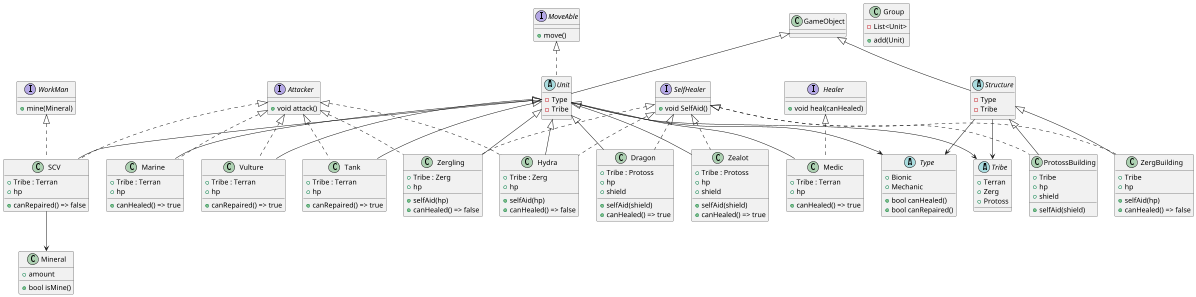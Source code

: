 @startuml
scale 0.5

class GameObject{
}

class Group {
  - List<Unit>
  + add(Unit)
}

abstract class Type {
 + Bionic
 + Mechanic


  +bool canHealed()
  +bool canRepaired()
}


abstract class Tribe {
 + Terran
 + Zerg
 + Protoss
}


abstract class Unit extends GameObject implements MoveAble{
  - Type
  - Tribe
}

interface MoveAble {
+move()
}

class Marine extends Unit implements Attacker{
+Tribe : Terran
    +hp
    + canHealed() => true
}
class Vulture extends Unit implements Attacker{
+Tribe : Terran
+hp
+ canRepaired() => true
}
class Tank extends Unit implements Attacker{
+Tribe : Terran
+hp
+ canRepaired() => true
}
class Medic extends Unit implements Healer{
+Tribe : Terran
+ hp
+ canHealed() => true
}

class Zergling extends Unit implements Attacker, SelfHealer{
    +Tribe : Zerg
    +hp
    + selfAid(hp)
    + canHealed() => false
}

class Hydra extends Unit implements Attacker, SelfHealer{
    +Tribe : Zerg
    +hp
    +selfAid(hp)
    + canHealed() => false
}

class Dragon extends Unit implements SelfHealer{
+Tribe : Protoss
+ hp
+shield
+ selfAid(shield)
+ canHealed() => true

}

class Zealot extends Unit implements SelfHealer{
+Tribe : Protoss
+ hp
+shield
+ selfAid(shield)
+ canHealed() => true
}

class Mineral {
  + amount

  + bool isMine()
}

interface WorkMan{
 +mine(Mineral)
}

interface Attacker{
   +void attack()
}

interface Healer{
  + void heal(canHealed)
}

interface SelfHealer{
 + void SelfAid()
}

class SCV extends Unit implements WorkMan,Attacker{
+Tribe : Terran
  + hp
  + canRepaired() => false
}

abstract class Structure extends GameObject {
  - Type
  - Tribe
}

class ZergBuilding extends Structure implements SelfHealer{
+Tribe
+hp
+ selfAid(hp)
+ canHealed() => false
}

class ProtossBuilding extends Structure implements SelfHealer{
+Tribe
+hp
+shield
+ selfAid(shield)
}





SCV --> Mineral
Unit --> Type
Unit --> Tribe
Structure --> Tribe
Structure --> Type
@enduml
